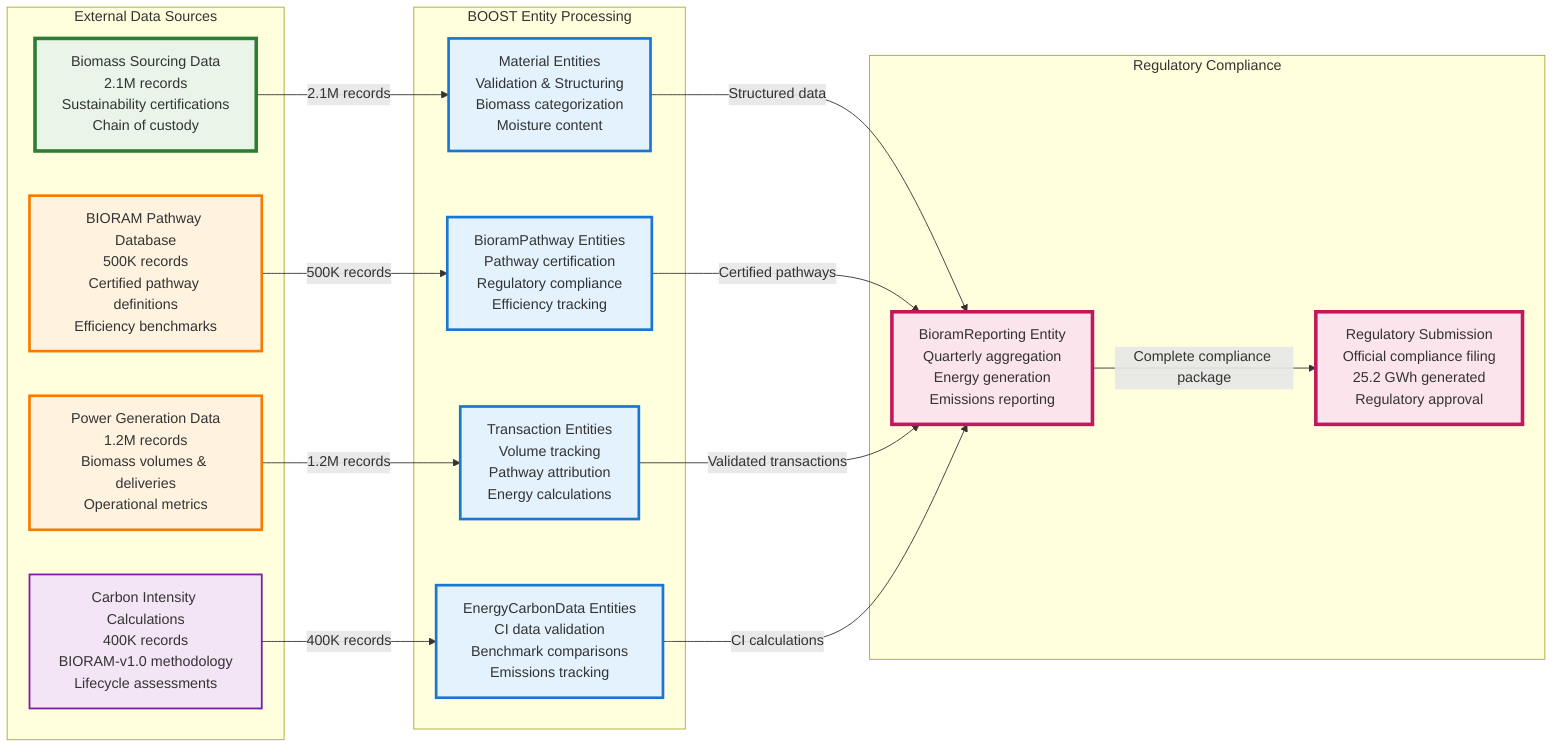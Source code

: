 flowchart LR
    %% BIORAM Data Flow Through BOOST Entities
    %% Shows biomass sourcing through power generation compliance

    subgraph SOURCES["External Data Sources"]
        FS["Biomass Sourcing Data<br/>2.1M records<br/>Sustainability certifications<br/>Chain of custody"]
        BIORAM["BIORAM Pathway Database<br/>500K records<br/>Certified pathway definitions<br/>Efficiency benchmarks"]
        PROD["Power Generation Data<br/>1.2M records<br/>Biomass volumes & deliveries<br/>Operational metrics"]
        CI["Carbon Intensity Calculations<br/>400K records<br/>BIORAM-v1.0 methodology<br/>Lifecycle assessments"]
    end

    subgraph BOOST["BOOST Entity Processing"]
        MAT["Material Entities<br/>Validation & Structuring<br/>Biomass categorization<br/>Moisture content"]
        PATH["BioramPathway Entities<br/>Pathway certification<br/>Regulatory compliance<br/>Efficiency tracking"]
        TXN["Transaction Entities<br/>Volume tracking<br/>Pathway attribution<br/>Energy calculations"]
        ECD["EnergyCarbonData Entities<br/>CI data validation<br/>Benchmark comparisons<br/>Emissions tracking"]
    end

    subgraph OUTPUT["Regulatory Compliance"]
        RPT["BioramReporting Entity<br/>Quarterly aggregation<br/>Energy generation<br/>Emissions reporting"]
        REG_SUB["Regulatory Submission<br/>Official compliance filing<br/>25.2 GWh generated<br/>Regulatory approval"]
    end

    %% Data flow connections with volume indicators
    FS -->|"2.1M records"| MAT
    BIORAM -->|"500K records"| PATH
    PROD -->|"1.2M records"| TXN
    CI -->|"400K records"| ECD

    MAT -->|"Structured data"| RPT
    PATH -->|"Certified pathways"| RPT
    TXN -->|"Validated transactions"| RPT
    ECD -->|"CI calculations"| RPT

    RPT -->|"Complete compliance package"| REG_SUB

    %% Styling to show data volume and flow
    classDef sourceHigh fill:#e8f5e8,stroke:#2e7d32,stroke-width:4px
    classDef sourceMed fill:#fff3e0,stroke:#f57c00,stroke-width:3px
    classDef sourceLow fill:#f3e5f5,stroke:#7b1fa2,stroke-width:2px
    classDef processing fill:#e3f2fd,stroke:#1976d2,stroke-width:3px
    classDef output fill:#fce4ec,stroke:#c2185b,stroke-width:4px

    class FS sourceHigh
    class PROD,BIORAM sourceMed
    class CI sourceLow
    class MAT,PATH,TXN,ECD processing
    class RPT,REG_SUB output